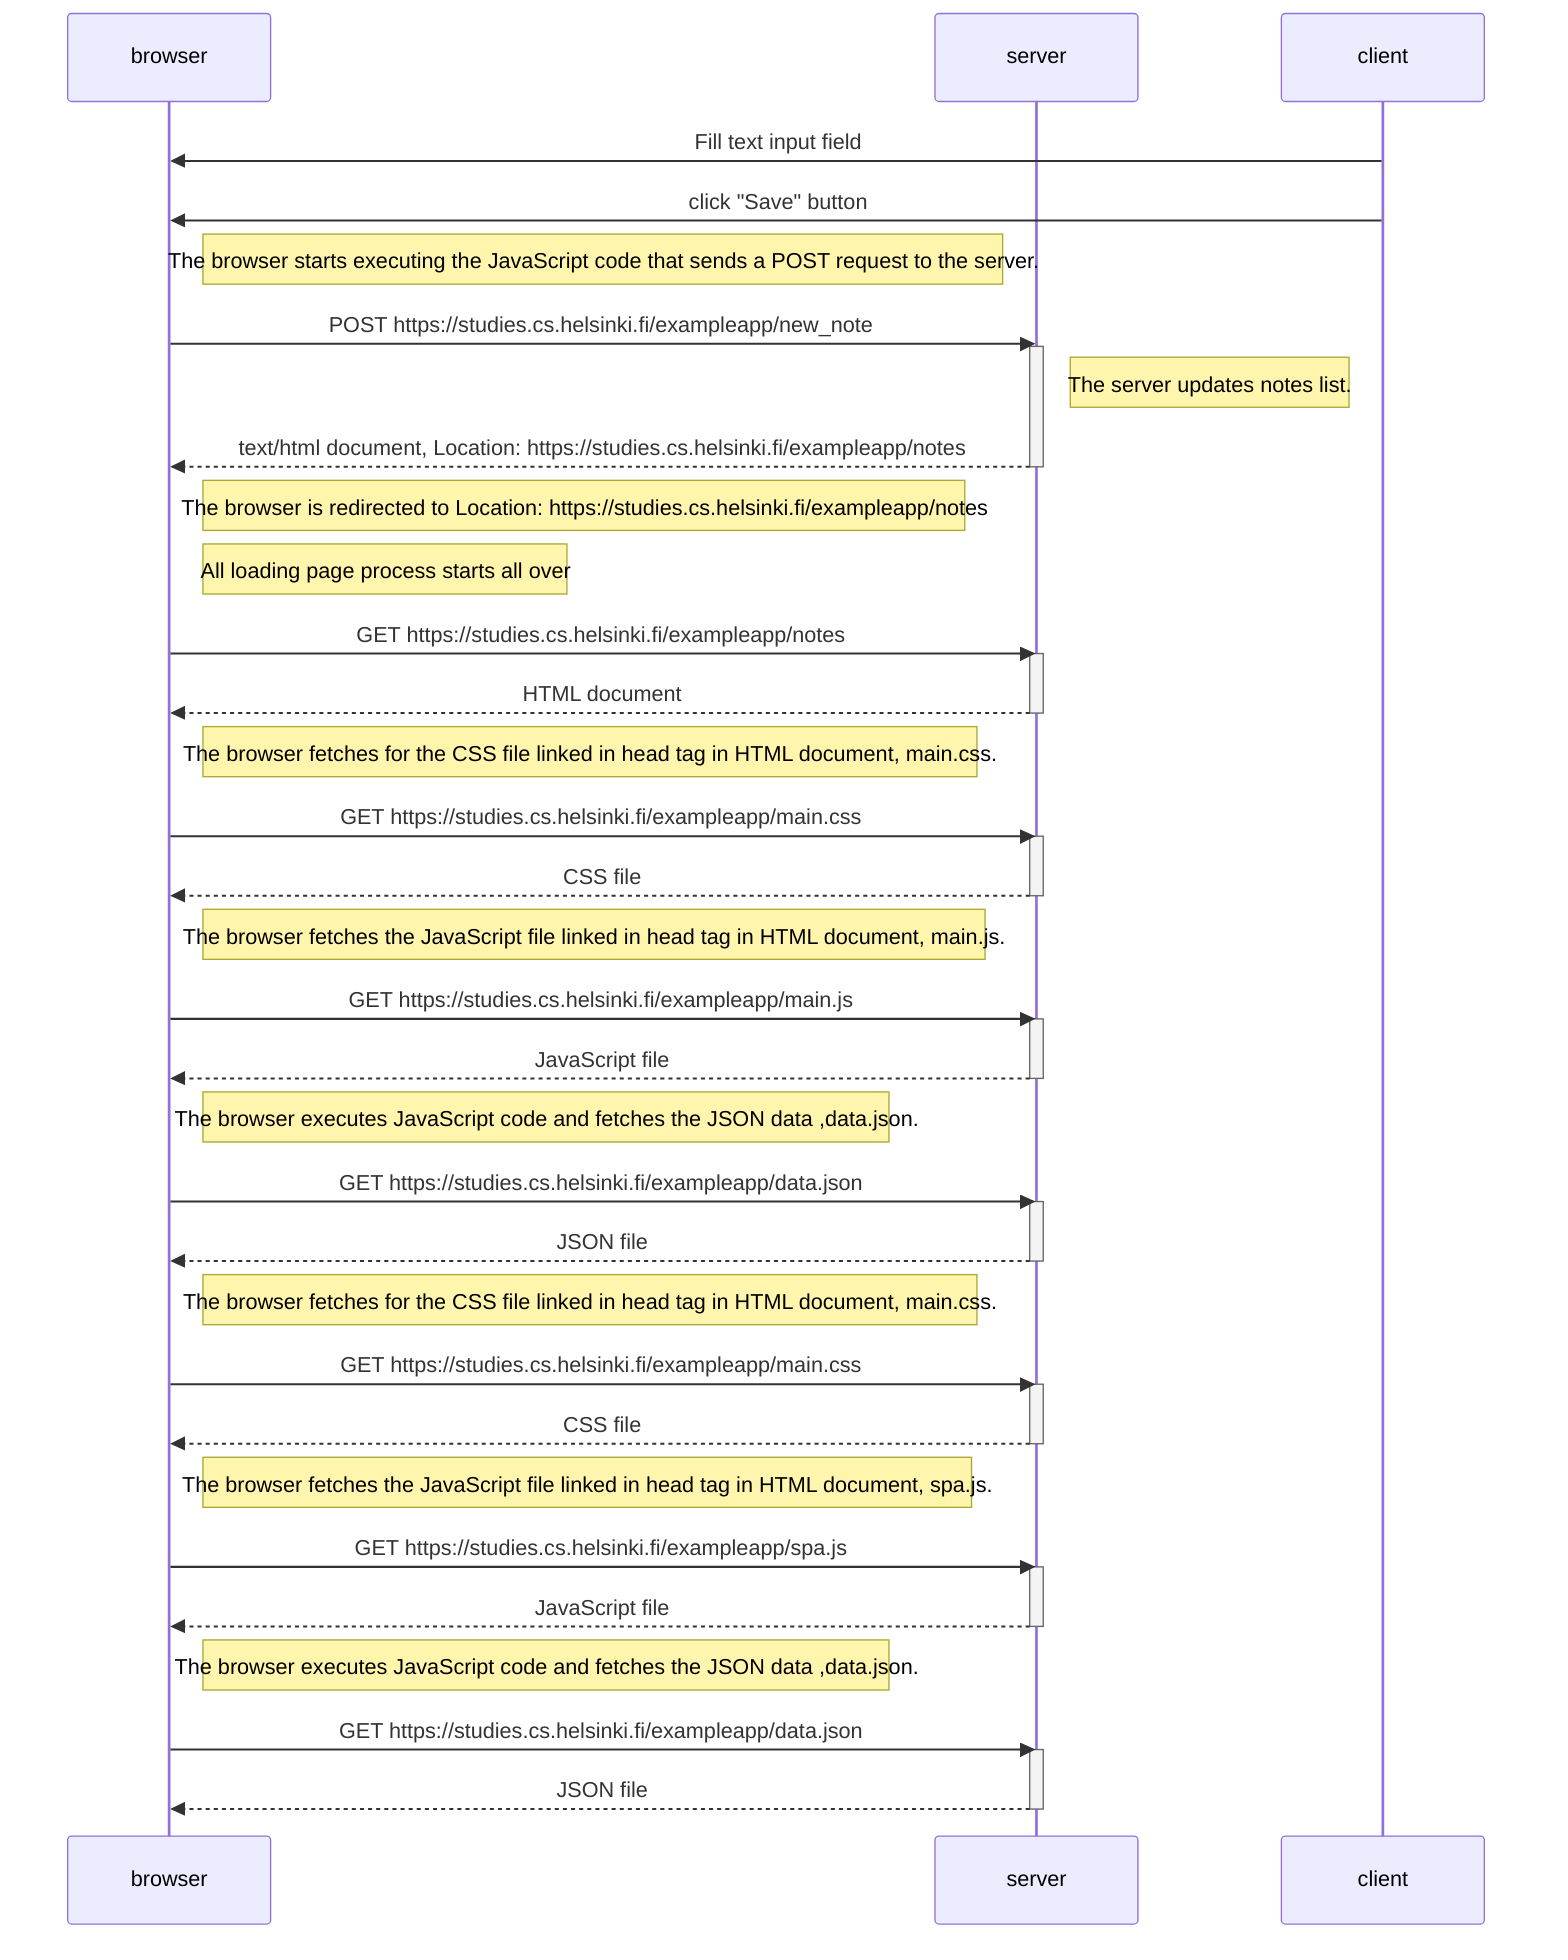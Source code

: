 sequenceDiagram
  participant browser 
  participant server
  participant client

  client->>browser: Fill text input field
  client->>browser: click "Save" button

  Note right of browser: The browser starts executing the JavaScript code that sends a POST request to the server.
  browser->>server: POST https://studies.cs.helsinki.fi/exampleapp/new_note
  activate server 
  Note right of server: The server updates notes list.
  server-->>browser: text/html document, Location: https://studies.cs.helsinki.fi/exampleapp/notes 
  deactivate server

  Note right of browser: The browser is redirected to Location: https://studies.cs.helsinki.fi/exampleapp/notes
  Note right of browser: All loading page process starts all over
  
  browser->>server: GET https://studies.cs.helsinki.fi/exampleapp/notes 
  activate server 
  server-->>browser: HTML document 
  deactivate server

  Note right of browser: The browser fetches for the CSS file linked in head tag in HTML document, main.css. 
  browser->>server: GET https://studies.cs.helsinki.fi/exampleapp/main.css
  activate server
  server-->>browser: CSS file
  deactivate server

  Note right of browser: The browser fetches the JavaScript file linked in head tag in HTML document, main.js. 
  browser->>server: GET https://studies.cs.helsinki.fi/exampleapp/main.js
  activate server 
  server-->>browser: JavaScript file  
  deactivate server

  Note right of browser: The browser executes JavaScript code and fetches the JSON data ,data.json.
  browser->>server: GET https://studies.cs.helsinki.fi/exampleapp/data.json
  activate server
  server-->>browser: JSON file
  deactivate server

  Note right of browser: The browser fetches for the CSS file linked in head tag in HTML document, main.css. 
  browser->>server: GET https://studies.cs.helsinki.fi/exampleapp/main.css
  activate server
  server-->>browser: CSS file
  deactivate server

  Note right of browser: The browser fetches the JavaScript file linked in head tag in HTML document, spa.js. 
  browser->>server: GET https://studies.cs.helsinki.fi/exampleapp/spa.js
  activate server 
  server-->>browser: JavaScript file  
  deactivate server

  Note right of browser: The browser executes JavaScript code and fetches the JSON data ,data.json.
  browser->>server: GET https://studies.cs.helsinki.fi/exampleapp/data.json
  activate server
  server-->>browser: JSON file
  deactivate server